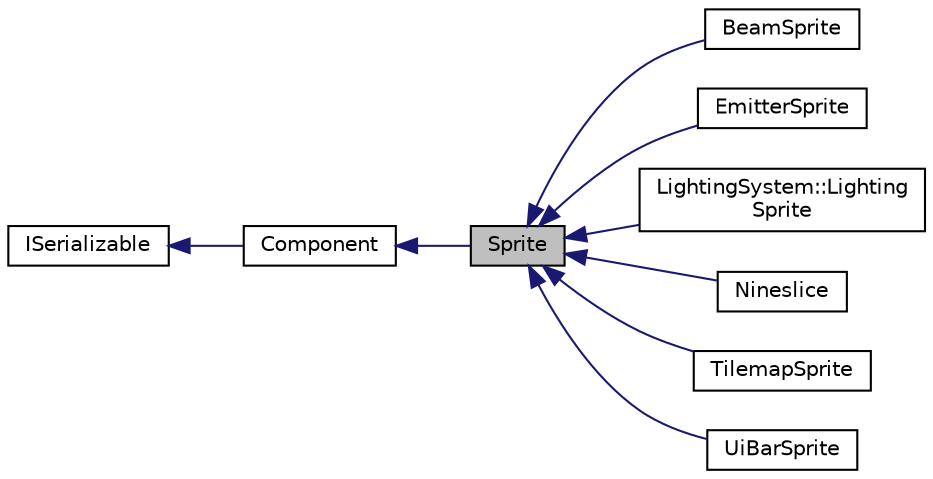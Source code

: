 digraph "Sprite"
{
 // LATEX_PDF_SIZE
  edge [fontname="Helvetica",fontsize="10",labelfontname="Helvetica",labelfontsize="10"];
  node [fontname="Helvetica",fontsize="10",shape=record];
  rankdir="LR";
  Node1 [label="Sprite",height=0.2,width=0.4,color="black", fillcolor="grey75", style="filled", fontcolor="black",tooltip="Stores mesh + texture, along with other data needed to draw a basic 2D sprite."];
  Node2 -> Node1 [dir="back",color="midnightblue",fontsize="10",style="solid",fontname="Helvetica"];
  Node2 [label="Component",height=0.2,width=0.4,color="black", fillcolor="white", style="filled",URL="$d8/d6b/classComponent.html",tooltip=" "];
  Node3 -> Node2 [dir="back",color="midnightblue",fontsize="10",style="solid",fontname="Helvetica"];
  Node3 [label="ISerializable",height=0.2,width=0.4,color="black", fillcolor="white", style="filled",URL="$db/df8/classISerializable.html",tooltip="interface for all serializable objects"];
  Node1 -> Node4 [dir="back",color="midnightblue",fontsize="10",style="solid",fontname="Helvetica"];
  Node4 [label="BeamSprite",height=0.2,width=0.4,color="black", fillcolor="white", style="filled",URL="$d9/d31/classBeamSprite.html",tooltip="Sprite that renders a beam with a scrollable texture."];
  Node1 -> Node5 [dir="back",color="midnightblue",fontsize="10",style="solid",fontname="Helvetica"];
  Node5 [label="EmitterSprite",height=0.2,width=0.4,color="black", fillcolor="white", style="filled",URL="$d2/df2/classEmitterSprite.html",tooltip="A version of Sprite for rendering tilemaps using GPU instancing."];
  Node1 -> Node6 [dir="back",color="midnightblue",fontsize="10",style="solid",fontname="Helvetica"];
  Node6 [label="LightingSystem::Lighting\lSprite",height=0.2,width=0.4,color="black", fillcolor="white", style="filled",URL="$da/db3/classLightingSystem_1_1LightingSprite.html",tooltip=" "];
  Node1 -> Node7 [dir="back",color="midnightblue",fontsize="10",style="solid",fontname="Helvetica"];
  Node7 [label="Nineslice",height=0.2,width=0.4,color="black", fillcolor="white", style="filled",URL="$de/d13/classNineslice.html",tooltip="sprite that renders a nineslice"];
  Node1 -> Node8 [dir="back",color="midnightblue",fontsize="10",style="solid",fontname="Helvetica"];
  Node8 [label="TilemapSprite",height=0.2,width=0.4,color="black", fillcolor="white", style="filled",URL="$d9/d8c/classTilemapSprite.html",tooltip="A version of Sprite for rendering tilemaps using GPU instancing."];
  Node1 -> Node9 [dir="back",color="midnightblue",fontsize="10",style="solid",fontname="Helvetica"];
  Node9 [label="UiBarSprite",height=0.2,width=0.4,color="black", fillcolor="white", style="filled",URL="$d0/d16/classUiBarSprite.html",tooltip="sprite that renders a ui bar"];
}
